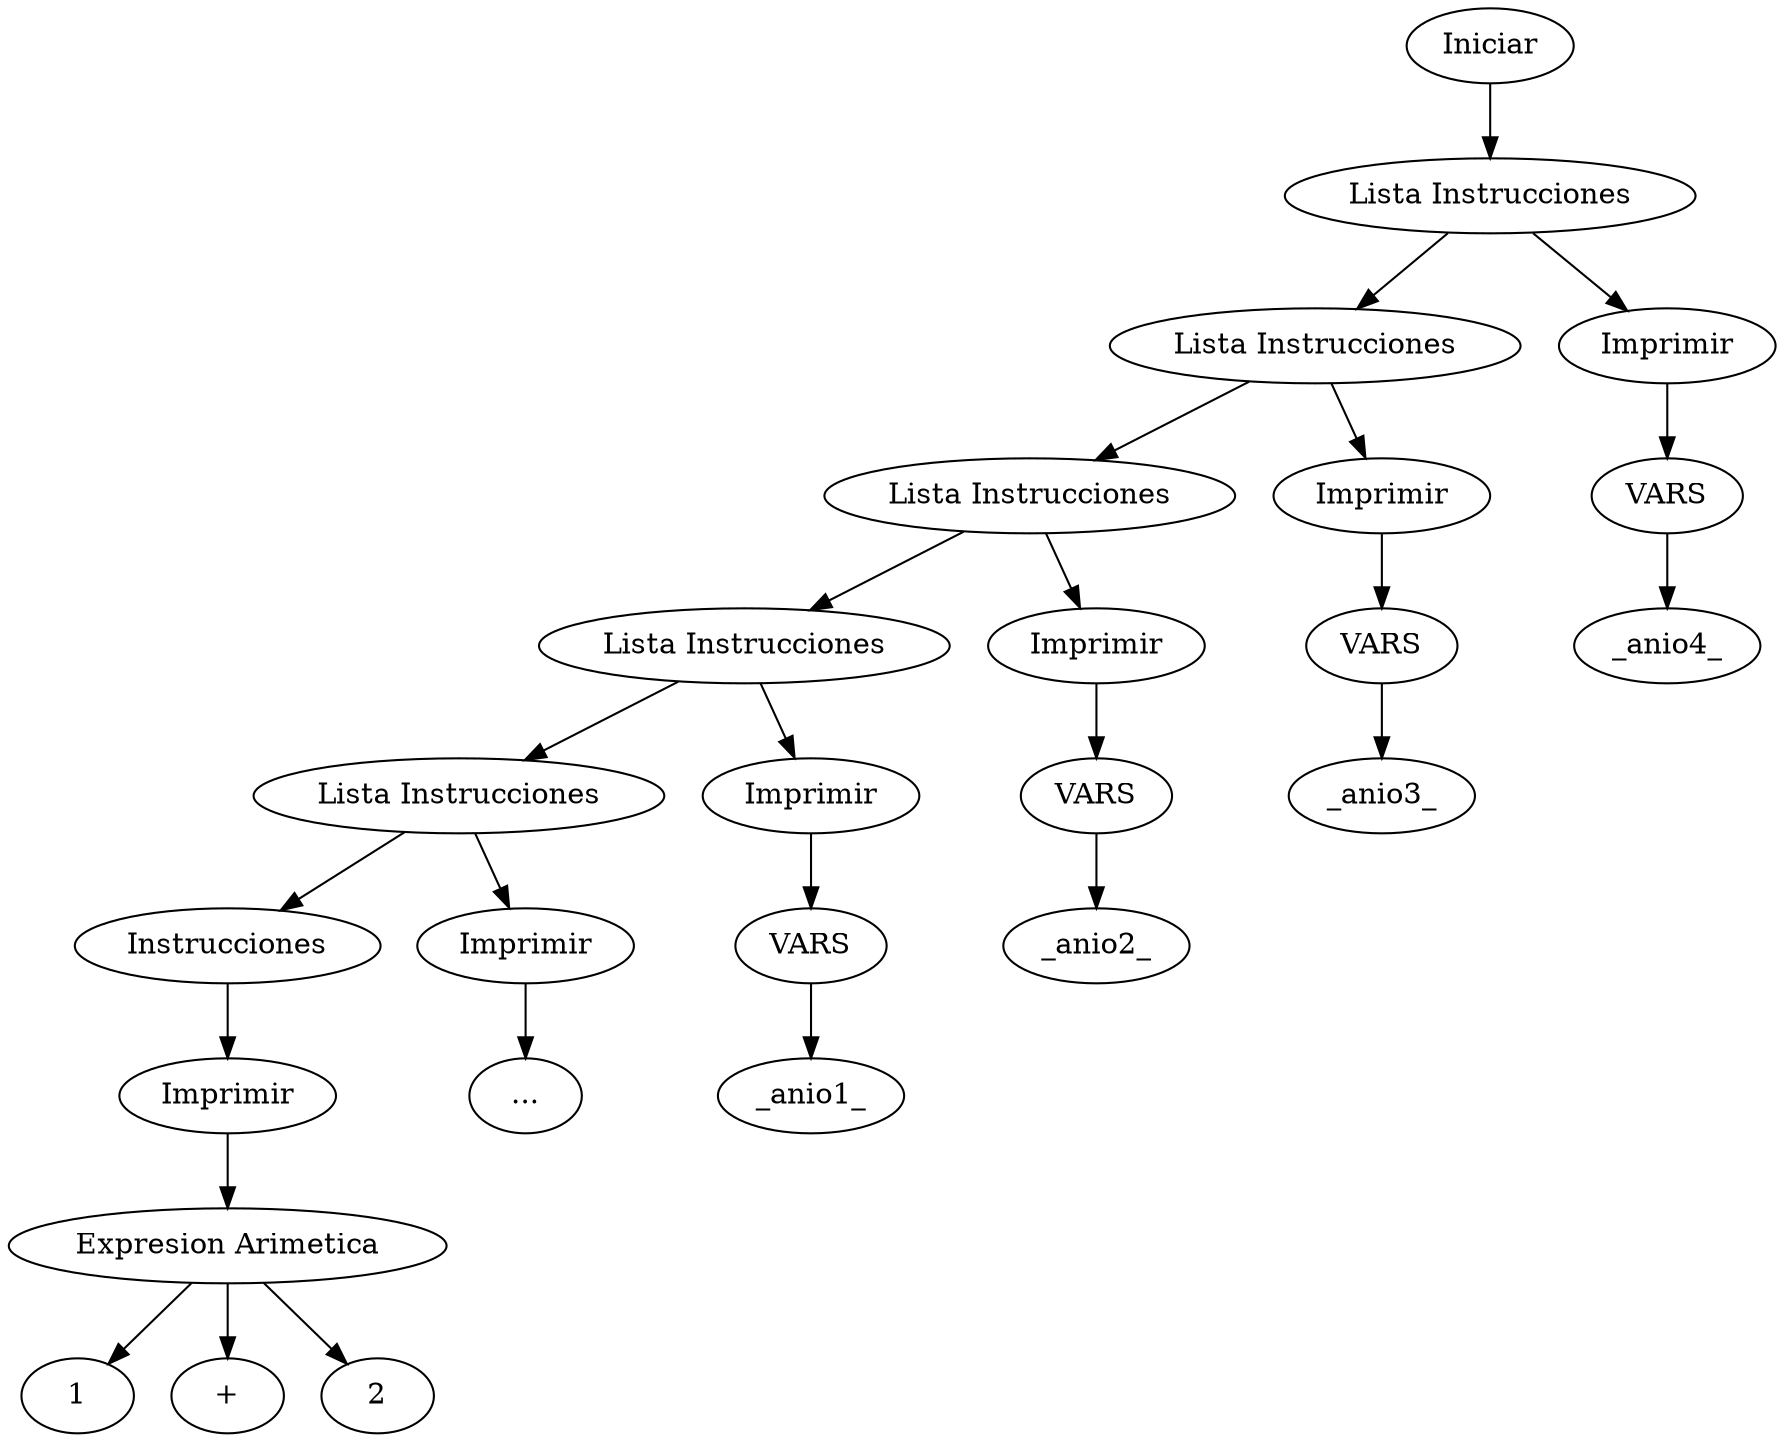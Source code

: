 digraph G{
"node1774506887" [ label = "Iniciar",];
"node343375141" [ label = "Lista Instrucciones",];
"node1983301255" [ label = "Lista Instrucciones",];
"node1003108136" [ label = "Lista Instrucciones",];
"node1952289597" [ label = "Lista Instrucciones",];
"node1533826758" [ label = "Lista Instrucciones",];
"node456045010" [ label = "Instrucciones",];
"node1907861224" [ label = "Imprimir",];
"node1777014680" [ label = "Expresion Arimetica",];
"node1351136773" [ label = "1",];
"node1777014680" -> "node1351136773" [ label = "",];
"node1053179367" [ label = "+",];
"node1777014680" -> "node1053179367" [ label = "",];
"node1921666097" [ label = "2",];
"node1777014680" -> "node1921666097" [ label = "",];
"node1907861224" -> "node1777014680" [ label = "",];
"node456045010" -> "node1907861224" [ label = "",];
"node1533826758" -> "node456045010" [ label = "",];
"node1131201071" [ label = "Imprimir",];
"node1447132377" [ label = "...",];
"node1131201071" -> "node1447132377" [ label = "",];
"node1533826758" -> "node1131201071" [ label = "",];
"node1952289597" -> "node1533826758" [ label = "",];
"node1508330227" [ label = "Imprimir",];
"node2032954938" [ label = "VARS",];
"node1559537290" [ label = "_anio1_",];
"node2032954938" -> "node1559537290" [ label = "",];
"node1508330227" -> "node2032954938" [ label = "",];
"node1952289597" -> "node1508330227" [ label = "",];
"node1003108136" -> "node1952289597" [ label = "",];
"node26127993" [ label = "Imprimir",];
"node1650314345" [ label = "VARS",];
"node2014978982" [ label = "_anio2_",];
"node1650314345" -> "node2014978982" [ label = "",];
"node26127993" -> "node1650314345" [ label = "",];
"node1003108136" -> "node26127993" [ label = "",];
"node1983301255" -> "node1003108136" [ label = "",];
"node27466457" [ label = "Imprimir",];
"node1965720050" [ label = "VARS",];
"node2040018362" [ label = "_anio3_",];
"node1965720050" -> "node2040018362" [ label = "",];
"node27466457" -> "node1965720050" [ label = "",];
"node1983301255" -> "node27466457" [ label = "",];
"node343375141" -> "node1983301255" [ label = "",];
"node1345732156" [ label = "Imprimir",];
"node1230672689" [ label = "VARS",];
"node1751035641" [ label = "_anio4_",];
"node1230672689" -> "node1751035641" [ label = "",];
"node1345732156" -> "node1230672689" [ label = "",];
"node343375141" -> "node1345732156" [ label = "",];
"node1774506887" -> "node343375141" [ label = "",];
}
